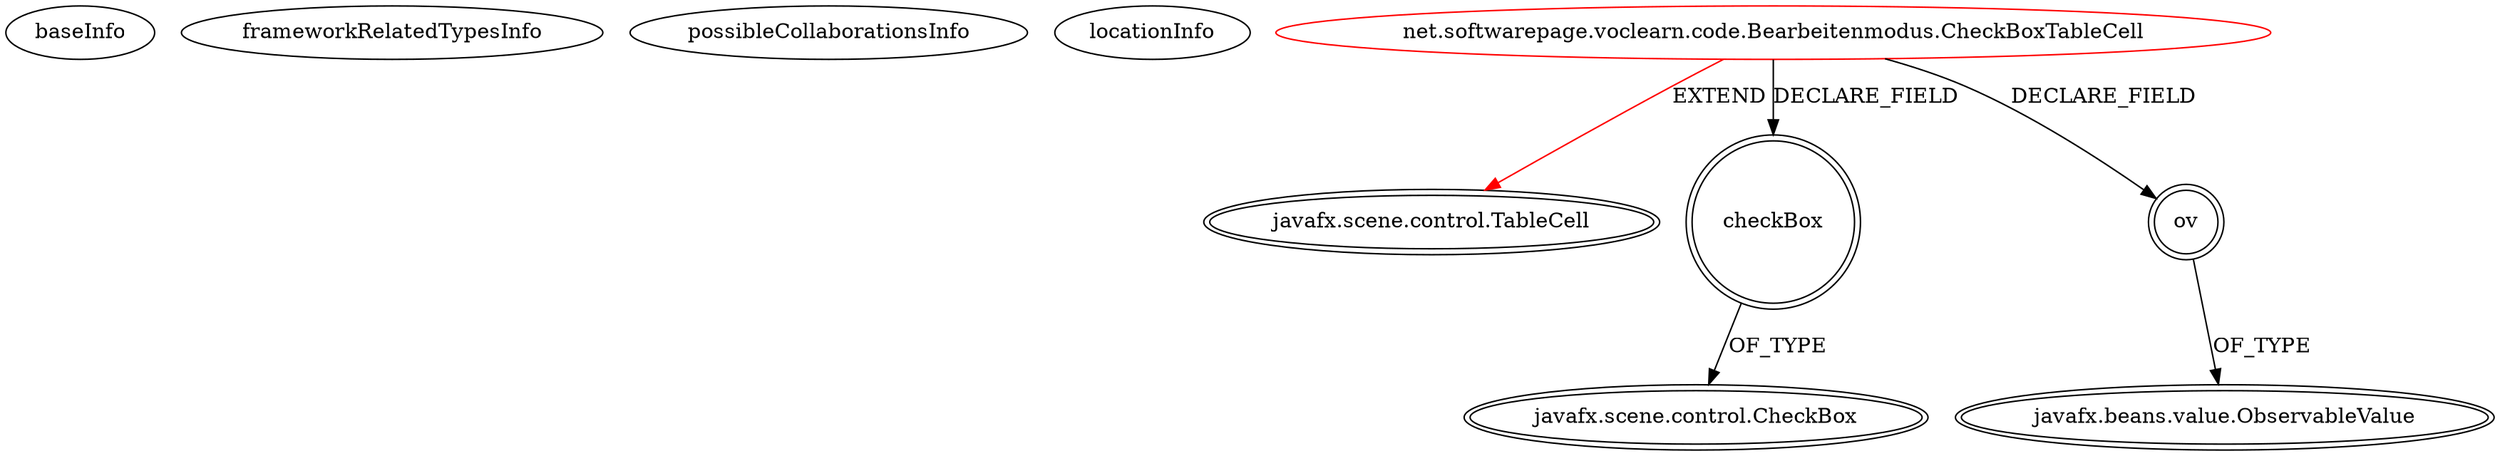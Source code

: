 digraph {
baseInfo[graphId=3586,category="extension_graph",isAnonymous=false,possibleRelation=false]
frameworkRelatedTypesInfo[0="javafx.scene.control.TableCell"]
possibleCollaborationsInfo[]
locationInfo[projectName="mathiasj33-VocLearn",filePath="/mathiasj33-VocLearn/VocLearn-master/src/net/softwarepage/voclearn/code/Bearbeitenmodus.java",contextSignature="CheckBoxTableCell",graphId="3586"]
0[label="net.softwarepage.voclearn.code.Bearbeitenmodus.CheckBoxTableCell",vertexType="ROOT_CLIENT_CLASS_DECLARATION",isFrameworkType=false,color=red]
1[label="javafx.scene.control.TableCell",vertexType="FRAMEWORK_CLASS_TYPE",isFrameworkType=true,peripheries=2]
2[label="checkBox",vertexType="FIELD_DECLARATION",isFrameworkType=true,peripheries=2,shape=circle]
3[label="javafx.scene.control.CheckBox",vertexType="FRAMEWORK_CLASS_TYPE",isFrameworkType=true,peripheries=2]
4[label="ov",vertexType="FIELD_DECLARATION",isFrameworkType=true,peripheries=2,shape=circle]
5[label="javafx.beans.value.ObservableValue",vertexType="FRAMEWORK_INTERFACE_TYPE",isFrameworkType=true,peripheries=2]
0->1[label="EXTEND",color=red]
0->2[label="DECLARE_FIELD"]
2->3[label="OF_TYPE"]
0->4[label="DECLARE_FIELD"]
4->5[label="OF_TYPE"]
}
